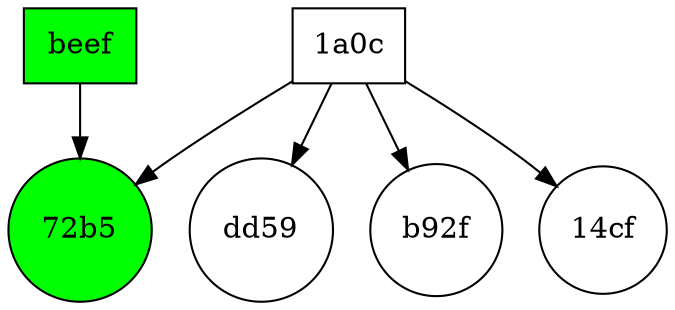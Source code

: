 digraph visitor {
	graph [rank=min]
	node [shape=rectangle]
	"4108dc09bfe11a0c" [label="1a0c" fillcolor=white shape=rectangle style=filled]
	"4108dc09bfe11a0c" -> "100405170355-00000000ee4bfd24d2ff703b9147dd59"
	"4108dc09bfe11a0c" -> "100806162735-00000000115598650cb8b514246272b5"
	"4108dc09bfe11a0c" -> "100806172045-0000000081705fbea3553bd0d745b92f"
	"4108dc09bfe11a0c" -> "101122221951-00000000a695c340822e61891c8f14cf"
	"00000000deadbeef" [label=beef fillcolor=green shape=rectangle style=filled]
	"00000000deadbeef" -> "100806162735-00000000115598650cb8b514246272b5"
	subgraph document {
		graph [rank=max shape=circle]
		node [shape=circle]
		"100806162735-00000000115598650cb8b514246272b5" [label="72b5" fillcolor=green shape=circle style=filled]
		"100405170355-00000000ee4bfd24d2ff703b9147dd59" [label=dd59 fillcolor=white shape=circle style=filled]
		"100806172045-0000000081705fbea3553bd0d745b92f" [label=b92f fillcolor=white shape=circle style=filled]
		"101122221951-00000000a695c340822e61891c8f14cf" [label="14cf" fillcolor=white shape=circle style=filled]
	}
}
